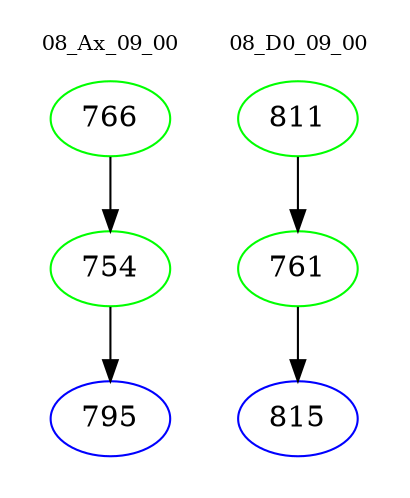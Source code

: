 digraph{
subgraph cluster_0 {
color = white
label = "08_Ax_09_00";
fontsize=10;
T0_766 [label="766", color="green"]
T0_766 -> T0_754 [color="black"]
T0_754 [label="754", color="green"]
T0_754 -> T0_795 [color="black"]
T0_795 [label="795", color="blue"]
}
subgraph cluster_1 {
color = white
label = "08_D0_09_00";
fontsize=10;
T1_811 [label="811", color="green"]
T1_811 -> T1_761 [color="black"]
T1_761 [label="761", color="green"]
T1_761 -> T1_815 [color="black"]
T1_815 [label="815", color="blue"]
}
}
